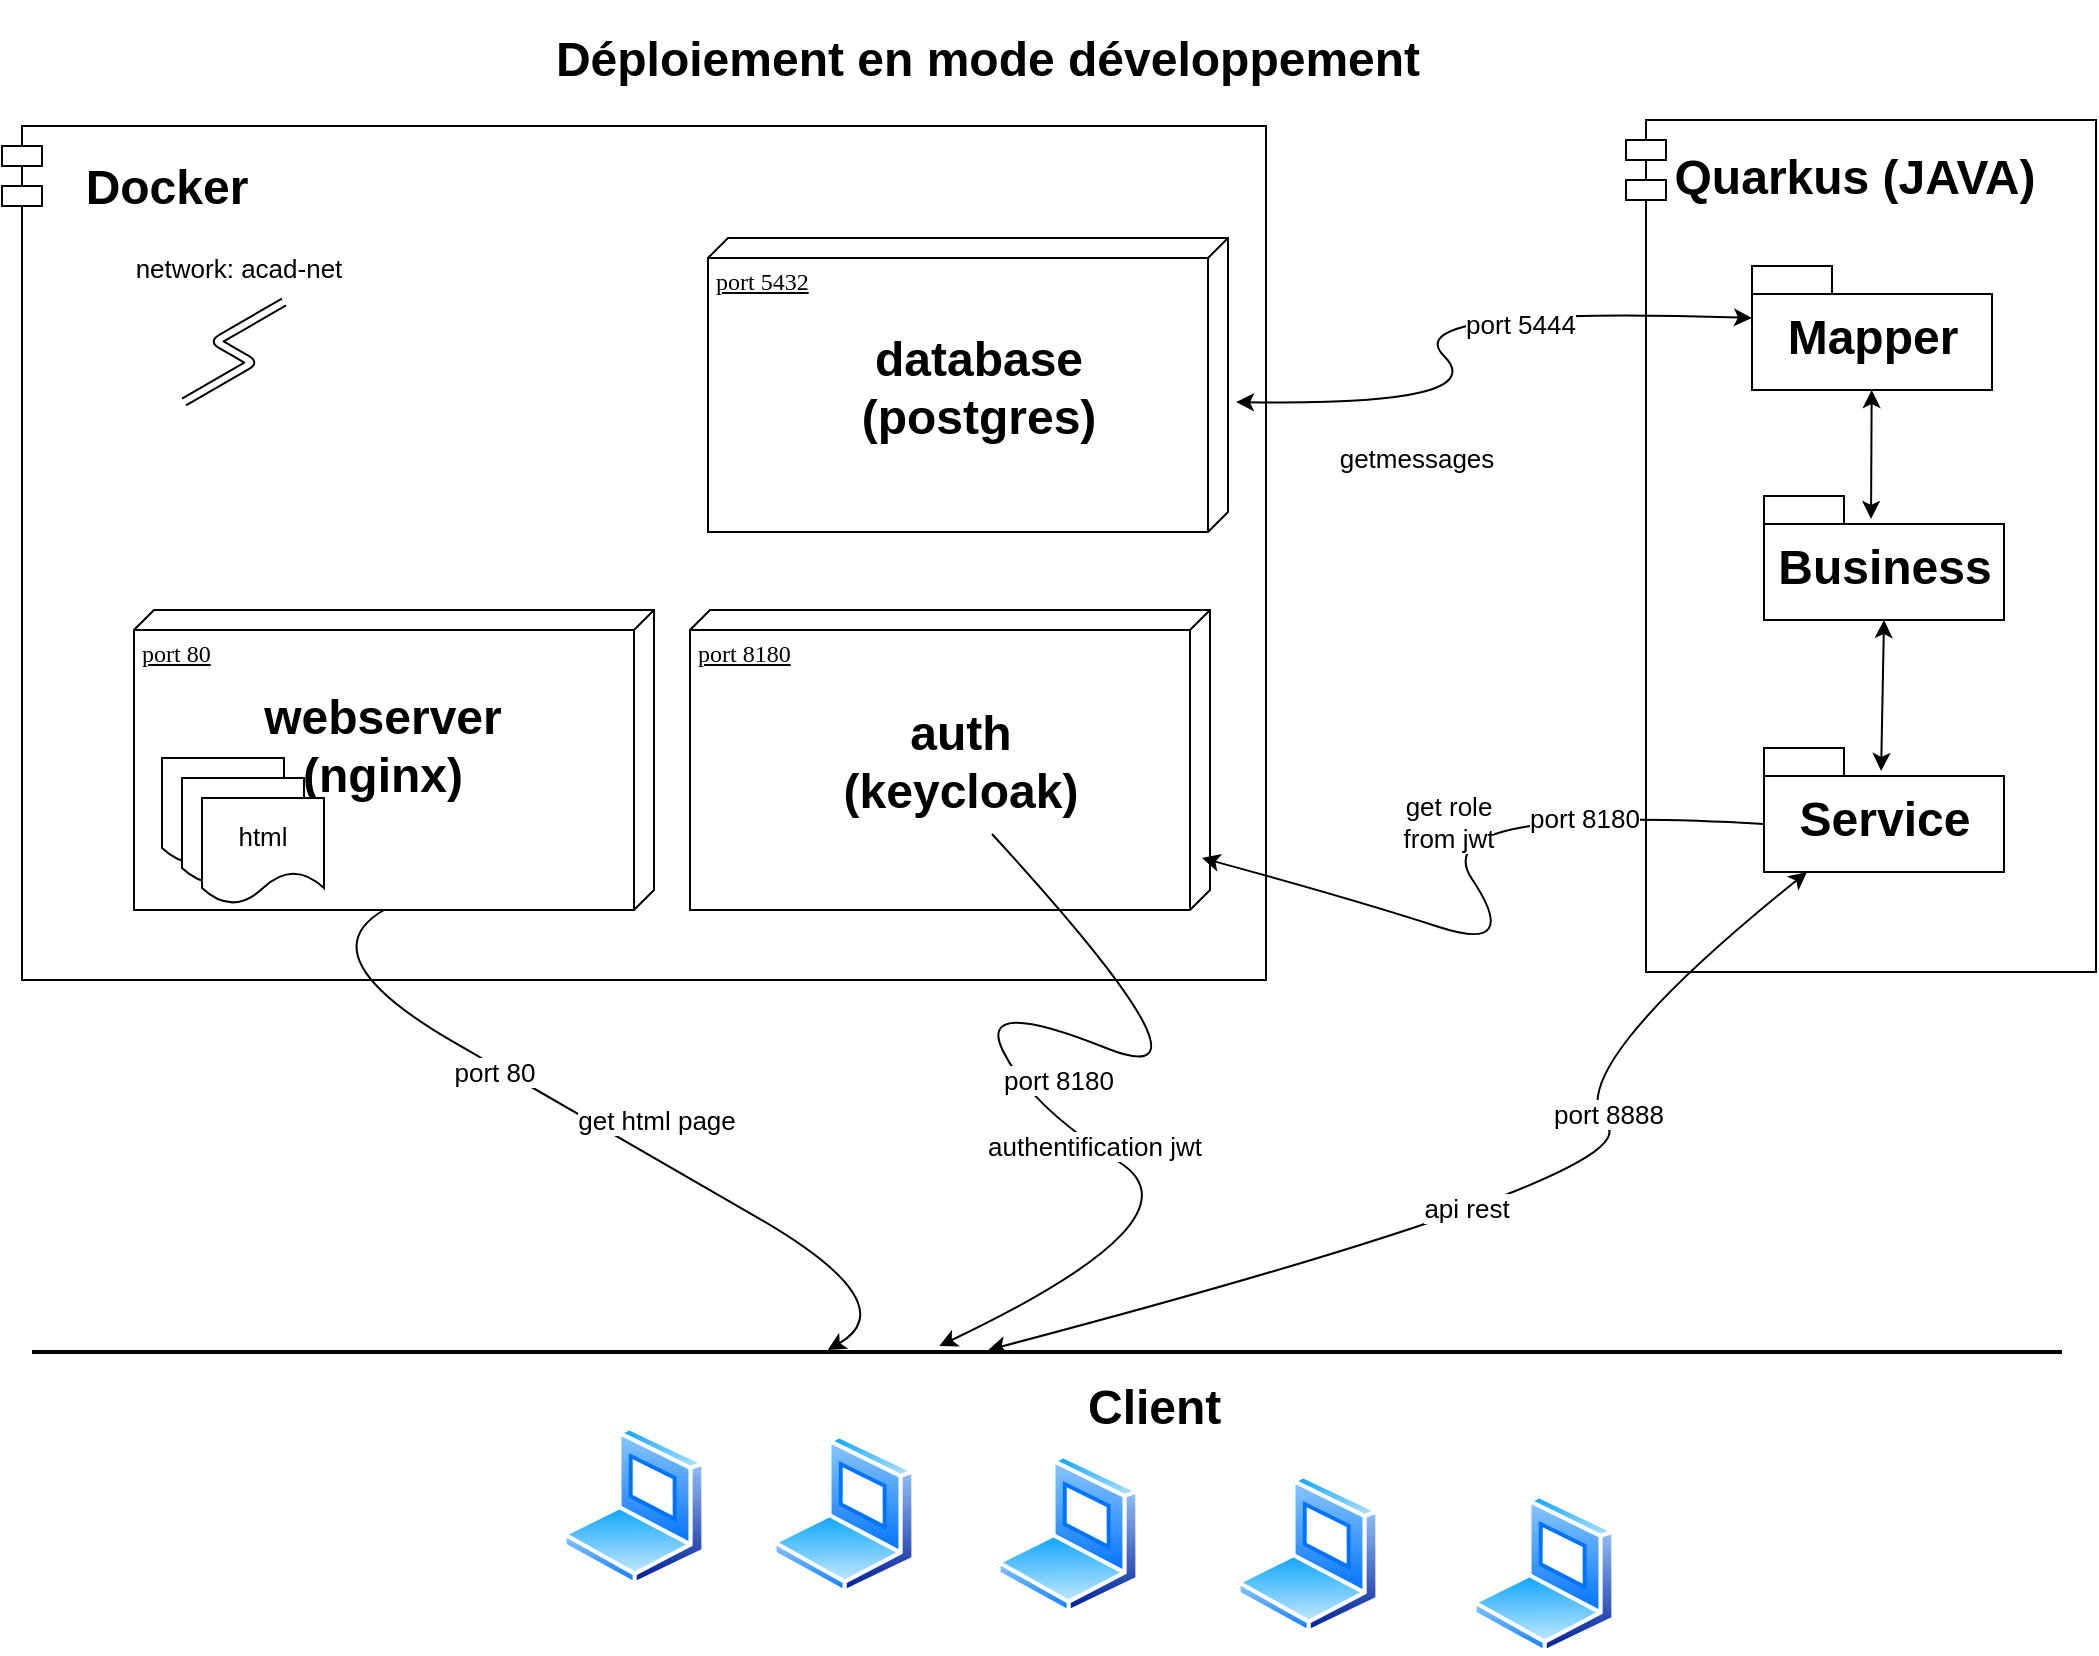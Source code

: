 <mxfile version="22.0.1" type="device">
  <diagram name="Page-1" id="5f0bae14-7c28-e335-631c-24af17079c00">
    <mxGraphModel dx="2460" dy="4218" grid="0" gridSize="10" guides="1" tooltips="1" connect="1" arrows="1" fold="1" page="1" pageScale="1" pageWidth="1100" pageHeight="850" background="#ffffff" math="0" shadow="0">
      <root>
        <mxCell id="0" />
        <mxCell id="1" parent="0" />
        <mxCell id="yrU8eHilq-g4TgwC7dAP-11" value="" style="aspect=fixed;perimeter=ellipsePerimeter;html=1;align=center;shadow=0;dashed=0;spacingTop=3;image;image=img/lib/active_directory/laptop_client.svg;" parent="1" vertex="1">
          <mxGeometry x="314" y="-1833" width="72" height="80" as="geometry" />
        </mxCell>
        <mxCell id="yrU8eHilq-g4TgwC7dAP-12" value="" style="aspect=fixed;perimeter=ellipsePerimeter;html=1;align=center;shadow=0;dashed=0;spacingTop=3;image;image=img/lib/active_directory/laptop_client.svg;" parent="1" vertex="1">
          <mxGeometry x="419" y="-1829" width="72" height="80" as="geometry" />
        </mxCell>
        <mxCell id="yrU8eHilq-g4TgwC7dAP-13" value="" style="aspect=fixed;perimeter=ellipsePerimeter;html=1;align=center;shadow=0;dashed=0;spacingTop=3;image;image=img/lib/active_directory/laptop_client.svg;" parent="1" vertex="1">
          <mxGeometry x="531" y="-1819" width="72" height="80" as="geometry" />
        </mxCell>
        <mxCell id="yrU8eHilq-g4TgwC7dAP-14" value="" style="aspect=fixed;perimeter=ellipsePerimeter;html=1;align=center;shadow=0;dashed=0;spacingTop=3;image;image=img/lib/active_directory/laptop_client.svg;" parent="1" vertex="1">
          <mxGeometry x="651" y="-1809" width="72" height="80" as="geometry" />
        </mxCell>
        <mxCell id="yrU8eHilq-g4TgwC7dAP-15" value="" style="aspect=fixed;perimeter=ellipsePerimeter;html=1;align=center;shadow=0;dashed=0;spacingTop=3;image;image=img/lib/active_directory/laptop_client.svg;" parent="1" vertex="1">
          <mxGeometry x="769" y="-1799" width="72" height="80" as="geometry" />
        </mxCell>
        <mxCell id="yrU8eHilq-g4TgwC7dAP-47" value="" style="line;strokeWidth=2;html=1;" parent="1" vertex="1">
          <mxGeometry x="49" y="-1875" width="1015" height="10" as="geometry" />
        </mxCell>
        <mxCell id="yrU8eHilq-g4TgwC7dAP-61" value="&lt;h1&gt;Client&lt;/h1&gt;" style="text;html=1;strokeColor=none;fillColor=none;spacing=5;spacingTop=-20;whiteSpace=wrap;overflow=hidden;rounded=0;" parent="1" vertex="1">
          <mxGeometry x="572" y="-1862" width="120" height="50" as="geometry" />
        </mxCell>
        <mxCell id="3eCkoaNS3KenDKIpcqia-1" value="" style="shape=module;align=left;spacingLeft=20;align=center;verticalAlign=top;" parent="1" vertex="1">
          <mxGeometry x="34" y="-2483" width="632" height="427" as="geometry" />
        </mxCell>
        <mxCell id="yrU8eHilq-g4TgwC7dAP-63" value="" style="endArrow=none;html=1;entryX=0;entryY=0;entryDx=150;entryDy=135;entryPerimeter=0;exitX=0.392;exitY=0.4;exitDx=0;exitDy=0;exitPerimeter=0;edgeStyle=isometricEdgeStyle;curved=1;startArrow=classic;startFill=1;" parent="1" source="yrU8eHilq-g4TgwC7dAP-47" target="39150e848f15840c-3" edge="1">
          <mxGeometry width="50" height="100" relative="1" as="geometry">
            <mxPoint x="426" y="-1933" as="sourcePoint" />
            <mxPoint x="478.8" y="-2033" as="targetPoint" />
          </mxGeometry>
        </mxCell>
        <mxCell id="3eCkoaNS3KenDKIpcqia-31" value="port 80" style="edgeLabel;html=1;align=center;verticalAlign=middle;resizable=0;points=[];fontSize=13;" parent="yrU8eHilq-g4TgwC7dAP-63" vertex="1" connectable="0">
          <mxGeometry x="-0.198" y="-3" relative="1" as="geometry">
            <mxPoint x="-95" y="-48" as="offset" />
          </mxGeometry>
        </mxCell>
        <mxCell id="3eCkoaNS3KenDKIpcqia-9" value="" style="group" parent="1" vertex="1" connectable="0">
          <mxGeometry x="378" y="-2241" width="260" height="150" as="geometry" />
        </mxCell>
        <mxCell id="3eCkoaNS3KenDKIpcqia-6" value="port 8180" style="verticalAlign=top;align=left;spacingTop=8;spacingLeft=2;spacingRight=12;shape=cube;size=10;direction=south;fontStyle=4;html=1;rounded=0;shadow=0;comic=0;labelBackgroundColor=none;strokeWidth=1;fontFamily=Verdana;fontSize=12" parent="3eCkoaNS3KenDKIpcqia-9" vertex="1">
          <mxGeometry width="260" height="150" as="geometry" />
        </mxCell>
        <mxCell id="3eCkoaNS3KenDKIpcqia-7" value="&lt;h1&gt;auth (keycloak)&lt;/h1&gt;" style="text;html=1;strokeColor=none;fillColor=none;spacing=5;spacingTop=-20;whiteSpace=wrap;overflow=hidden;rounded=0;align=center;" parent="3eCkoaNS3KenDKIpcqia-9" vertex="1">
          <mxGeometry x="62" y="42" width="147" height="70" as="geometry" />
        </mxCell>
        <mxCell id="3eCkoaNS3KenDKIpcqia-11" value="" style="group" parent="1" vertex="1" connectable="0">
          <mxGeometry x="387" y="-2427" width="260" height="147" as="geometry" />
        </mxCell>
        <mxCell id="3eCkoaNS3KenDKIpcqia-12" value="port 5432" style="verticalAlign=top;align=left;spacingTop=8;spacingLeft=2;spacingRight=12;shape=cube;size=10;direction=south;fontStyle=4;html=1;rounded=0;shadow=0;comic=0;labelBackgroundColor=none;strokeWidth=1;fontFamily=Verdana;fontSize=12" parent="3eCkoaNS3KenDKIpcqia-11" vertex="1">
          <mxGeometry width="260" height="147" as="geometry" />
        </mxCell>
        <mxCell id="3eCkoaNS3KenDKIpcqia-13" value="&lt;h1&gt;database (postgres)&lt;/h1&gt;" style="text;html=1;strokeColor=none;fillColor=none;spacing=5;spacingTop=-20;whiteSpace=wrap;overflow=hidden;rounded=0;align=center;" parent="3eCkoaNS3KenDKIpcqia-11" vertex="1">
          <mxGeometry x="62" y="41.16" width="147" height="68.6" as="geometry" />
        </mxCell>
        <mxCell id="yrU8eHilq-g4TgwC7dAP-57" value="&lt;b style=&quot;border-color: var(--border-color);&quot;&gt;&lt;font style=&quot;border-color: var(--border-color); font-size: 24px;&quot;&gt;Docker&lt;/font&gt;&lt;/b&gt;" style="text;html=1;resizable=0;autosize=1;align=center;verticalAlign=middle;points=[];fillColor=none;strokeColor=none;rounded=0;" parent="1" vertex="1">
          <mxGeometry x="66" y="-2473" width="99" height="41" as="geometry" />
        </mxCell>
        <mxCell id="3eCkoaNS3KenDKIpcqia-16" style="edgeStyle=orthogonalEdgeStyle;rounded=0;orthogonalLoop=1;jettySize=auto;html=1;exitX=0.5;exitY=1;exitDx=0;exitDy=0;fontSize=24;" parent="1" source="3eCkoaNS3KenDKIpcqia-1" target="3eCkoaNS3KenDKIpcqia-1" edge="1">
          <mxGeometry relative="1" as="geometry" />
        </mxCell>
        <mxCell id="3eCkoaNS3KenDKIpcqia-26" value="" style="group" parent="1" vertex="1" connectable="0">
          <mxGeometry x="846" y="-2486" width="235" height="426" as="geometry" />
        </mxCell>
        <mxCell id="3eCkoaNS3KenDKIpcqia-17" value="" style="shape=module;align=left;spacingLeft=20;align=center;verticalAlign=top;" parent="3eCkoaNS3KenDKIpcqia-26" vertex="1">
          <mxGeometry width="235" height="426" as="geometry" />
        </mxCell>
        <mxCell id="3eCkoaNS3KenDKIpcqia-18" value="&lt;span style=&quot;font-size: 24px;&quot;&gt;&lt;b&gt;Quarkus (JAVA)&lt;/b&gt;&lt;/span&gt;" style="text;html=1;resizable=0;autosize=1;align=center;verticalAlign=middle;points=[];fillColor=none;strokeColor=none;rounded=0;" parent="3eCkoaNS3KenDKIpcqia-26" vertex="1">
          <mxGeometry x="14" y="8" width="199" height="41" as="geometry" />
        </mxCell>
        <mxCell id="3eCkoaNS3KenDKIpcqia-19" value="Mapper" style="shape=folder;fontStyle=1;spacingTop=10;tabWidth=40;tabHeight=14;tabPosition=left;html=1;fontSize=24;" parent="3eCkoaNS3KenDKIpcqia-26" vertex="1">
          <mxGeometry x="63" y="73" width="120" height="62" as="geometry" />
        </mxCell>
        <mxCell id="3eCkoaNS3KenDKIpcqia-20" value="Business" style="shape=folder;fontStyle=1;spacingTop=10;tabWidth=40;tabHeight=14;tabPosition=left;html=1;fontSize=24;" parent="3eCkoaNS3KenDKIpcqia-26" vertex="1">
          <mxGeometry x="69" y="188" width="120" height="62" as="geometry" />
        </mxCell>
        <mxCell id="3eCkoaNS3KenDKIpcqia-21" value="Service" style="shape=folder;fontStyle=1;spacingTop=10;tabWidth=40;tabHeight=14;tabPosition=left;html=1;fontSize=24;" parent="3eCkoaNS3KenDKIpcqia-26" vertex="1">
          <mxGeometry x="69" y="314" width="120" height="62" as="geometry" />
        </mxCell>
        <mxCell id="3eCkoaNS3KenDKIpcqia-23" value="" style="endArrow=classic;startArrow=classic;html=1;rounded=0;fontSize=24;exitX=0.446;exitY=0.185;exitDx=0;exitDy=0;exitPerimeter=0;" parent="3eCkoaNS3KenDKIpcqia-26" source="3eCkoaNS3KenDKIpcqia-20" target="3eCkoaNS3KenDKIpcqia-19" edge="1">
          <mxGeometry width="50" height="50" relative="1" as="geometry">
            <mxPoint x="109" y="182" as="sourcePoint" />
            <mxPoint x="159" y="132" as="targetPoint" />
          </mxGeometry>
        </mxCell>
        <mxCell id="3eCkoaNS3KenDKIpcqia-24" value="" style="endArrow=classic;startArrow=classic;html=1;rounded=0;fontSize=24;exitX=0.488;exitY=0.185;exitDx=0;exitDy=0;exitPerimeter=0;entryX=0.5;entryY=1;entryDx=0;entryDy=0;entryPerimeter=0;" parent="3eCkoaNS3KenDKIpcqia-26" source="3eCkoaNS3KenDKIpcqia-21" target="3eCkoaNS3KenDKIpcqia-20" edge="1">
          <mxGeometry width="50" height="50" relative="1" as="geometry">
            <mxPoint x="134" y="318" as="sourcePoint" />
            <mxPoint x="136.324" y="249.53" as="targetPoint" />
          </mxGeometry>
        </mxCell>
        <mxCell id="3eCkoaNS3KenDKIpcqia-32" value="" style="curved=1;endArrow=classic;html=1;rounded=0;fontSize=13;exitX=0.471;exitY=0.4;exitDx=0;exitDy=0;exitPerimeter=0;startArrow=classic;startFill=1;" parent="1" source="yrU8eHilq-g4TgwC7dAP-47" target="3eCkoaNS3KenDKIpcqia-21" edge="1">
          <mxGeometry width="50" height="50" relative="1" as="geometry">
            <mxPoint x="811" y="-1959" as="sourcePoint" />
            <mxPoint x="861" y="-2009" as="targetPoint" />
            <Array as="points">
              <mxPoint x="861" y="-1959" />
              <mxPoint x="811" y="-2009" />
            </Array>
          </mxGeometry>
        </mxCell>
        <mxCell id="3eCkoaNS3KenDKIpcqia-34" value="port 8888" style="edgeLabel;html=1;align=center;verticalAlign=middle;resizable=0;points=[];fontSize=13;" parent="3eCkoaNS3KenDKIpcqia-32" vertex="1" connectable="0">
          <mxGeometry x="0.331" y="-4" relative="1" as="geometry">
            <mxPoint as="offset" />
          </mxGeometry>
        </mxCell>
        <mxCell id="3eCkoaNS3KenDKIpcqia-49" value="api rest" style="edgeLabel;html=1;align=center;verticalAlign=middle;resizable=0;points=[];fontSize=13;" parent="3eCkoaNS3KenDKIpcqia-32" vertex="1" connectable="0">
          <mxGeometry x="-0.138" y="8" relative="1" as="geometry">
            <mxPoint as="offset" />
          </mxGeometry>
        </mxCell>
        <mxCell id="3eCkoaNS3KenDKIpcqia-28" value="" style="curved=1;endArrow=none;html=1;rounded=0;fontSize=24;entryX=0;entryY=0;entryDx=0;entryDy=38;entryPerimeter=0;strokeColor=default;startArrow=classic;startFill=1;endFill=0;" parent="1" target="3eCkoaNS3KenDKIpcqia-21" edge="1">
          <mxGeometry width="50" height="50" relative="1" as="geometry">
            <mxPoint x="634" y="-2117" as="sourcePoint" />
            <mxPoint x="921" y="-2135" as="targetPoint" />
            <Array as="points">
              <mxPoint x="711" y="-2096" />
              <mxPoint x="794" y="-2069" />
              <mxPoint x="744" y="-2144" />
            </Array>
          </mxGeometry>
        </mxCell>
        <mxCell id="3eCkoaNS3KenDKIpcqia-29" value="&lt;font style=&quot;font-size: 13px;&quot;&gt;port 8180&lt;/font&gt;" style="edgeLabel;html=1;align=center;verticalAlign=middle;resizable=0;points=[];fontSize=24;" parent="3eCkoaNS3KenDKIpcqia-28" vertex="1" connectable="0">
          <mxGeometry x="0.382" y="-4" relative="1" as="geometry">
            <mxPoint x="42" y="-3" as="offset" />
          </mxGeometry>
        </mxCell>
        <mxCell id="3eCkoaNS3KenDKIpcqia-36" value="" style="endArrow=classic;html=1;fontSize=13;strokeColor=default;shape=link;edgeStyle=isometricEdgeStyle;" parent="1" edge="1">
          <mxGeometry width="50" height="50" relative="1" as="geometry">
            <mxPoint x="125" y="-2345" as="sourcePoint" />
            <mxPoint x="175" y="-2395" as="targetPoint" />
          </mxGeometry>
        </mxCell>
        <mxCell id="3eCkoaNS3KenDKIpcqia-38" value="&lt;font style=&quot;font-size: 13px;&quot;&gt;network: acad-net&lt;/font&gt;" style="edgeLabel;html=1;align=center;verticalAlign=middle;resizable=0;points=[];fontSize=24;" parent="1" vertex="1" connectable="0">
          <mxGeometry x="152.002" y="-2414.996" as="geometry" />
        </mxCell>
        <mxCell id="3eCkoaNS3KenDKIpcqia-42" value="" style="group" parent="1" vertex="1" connectable="0">
          <mxGeometry x="100" y="-2241" width="260" height="155" as="geometry" />
        </mxCell>
        <mxCell id="3eCkoaNS3KenDKIpcqia-4" value="" style="group" parent="3eCkoaNS3KenDKIpcqia-42" vertex="1" connectable="0">
          <mxGeometry width="260" height="155" as="geometry" />
        </mxCell>
        <mxCell id="39150e848f15840c-3" value="port 80" style="verticalAlign=top;align=left;spacingTop=8;spacingLeft=2;spacingRight=12;shape=cube;size=10;direction=south;fontStyle=4;html=1;rounded=0;shadow=0;comic=0;labelBackgroundColor=none;strokeWidth=1;fontFamily=Verdana;fontSize=12" parent="3eCkoaNS3KenDKIpcqia-4" vertex="1">
          <mxGeometry width="260" height="150" as="geometry" />
        </mxCell>
        <mxCell id="yrU8eHilq-g4TgwC7dAP-56" value="&lt;h1 style=&quot;text-align: center;&quot;&gt;webserver (nginx)&lt;/h1&gt;&lt;div&gt;&lt;br&gt;&lt;/div&gt;" style="text;html=1;strokeColor=none;fillColor=none;spacing=5;spacingTop=-20;whiteSpace=wrap;overflow=hidden;rounded=0;" parent="3eCkoaNS3KenDKIpcqia-4" vertex="1">
          <mxGeometry x="50" y="34" width="147" height="70" as="geometry" />
        </mxCell>
        <mxCell id="3eCkoaNS3KenDKIpcqia-39" value="" style="shape=document;whiteSpace=wrap;html=1;boundedLbl=1;fontSize=13;" parent="3eCkoaNS3KenDKIpcqia-4" vertex="1">
          <mxGeometry x="14" y="74" width="61" height="53" as="geometry" />
        </mxCell>
        <mxCell id="3eCkoaNS3KenDKIpcqia-40" value="" style="shape=document;whiteSpace=wrap;html=1;boundedLbl=1;fontSize=13;" parent="3eCkoaNS3KenDKIpcqia-42" vertex="1">
          <mxGeometry x="24" y="84" width="61" height="53" as="geometry" />
        </mxCell>
        <mxCell id="3eCkoaNS3KenDKIpcqia-41" value="html" style="shape=document;whiteSpace=wrap;html=1;boundedLbl=1;fontSize=13;" parent="3eCkoaNS3KenDKIpcqia-42" vertex="1">
          <mxGeometry x="34" y="94" width="61" height="53" as="geometry" />
        </mxCell>
        <mxCell id="3eCkoaNS3KenDKIpcqia-44" value="port 8180" style="curved=1;endArrow=none;html=1;fontSize=13;strokeColor=default;exitX=0.442;exitY=0.2;exitDx=0;exitDy=0;exitPerimeter=0;startArrow=classic;startFill=1;endFill=0;" parent="1" edge="1">
          <mxGeometry x="0.161" y="-24" width="50" height="50" relative="1" as="geometry">
            <mxPoint x="502.63" y="-1873" as="sourcePoint" />
            <mxPoint x="529" y="-2129" as="targetPoint" />
            <Array as="points">
              <mxPoint x="637" y="-1937" />
              <mxPoint x="548" y="-1993" />
              <mxPoint x="521" y="-2048" />
              <mxPoint x="651" y="-1996" />
            </Array>
            <mxPoint as="offset" />
          </mxGeometry>
        </mxCell>
        <mxCell id="3eCkoaNS3KenDKIpcqia-48" value="authentification jwt" style="edgeLabel;html=1;align=center;verticalAlign=middle;resizable=0;points=[];fontSize=13;" parent="3eCkoaNS3KenDKIpcqia-44" vertex="1" connectable="0">
          <mxGeometry x="-0.319" relative="1" as="geometry">
            <mxPoint as="offset" />
          </mxGeometry>
        </mxCell>
        <mxCell id="2AnJBe_gp9e3XgDr-_-7-2" value="getmessages" style="edgeLabel;html=1;align=center;verticalAlign=middle;resizable=0;points=[];fontSize=13;" parent="3eCkoaNS3KenDKIpcqia-44" vertex="1" connectable="0">
          <mxGeometry x="-0.319" relative="1" as="geometry">
            <mxPoint x="161" y="-344" as="offset" />
          </mxGeometry>
        </mxCell>
        <mxCell id="3eCkoaNS3KenDKIpcqia-47" value="get html page" style="edgeLabel;html=1;align=center;verticalAlign=middle;resizable=0;points=[];fontSize=13;" parent="1" vertex="1" connectable="0">
          <mxGeometry x="360.999" y="-1985.998" as="geometry" />
        </mxCell>
        <mxCell id="3eCkoaNS3KenDKIpcqia-53" value="get role&lt;br&gt;from jwt" style="edgeLabel;html=1;align=center;verticalAlign=middle;resizable=0;points=[];fontSize=13;" parent="1" vertex="1" connectable="0">
          <mxGeometry x="796.997" y="-1941.0" as="geometry">
            <mxPoint x="-40" y="-194" as="offset" />
          </mxGeometry>
        </mxCell>
        <mxCell id="3eCkoaNS3KenDKIpcqia-25" value="" style="curved=1;endArrow=classic;html=1;rounded=0;fontSize=24;entryX=0;entryY=0;entryDx=0;entryDy=26;entryPerimeter=0;startArrow=classic;startFill=1;" parent="1" target="3eCkoaNS3KenDKIpcqia-19" edge="1">
          <mxGeometry width="50" height="50" relative="1" as="geometry">
            <mxPoint x="651" y="-2345" as="sourcePoint" />
            <mxPoint x="780" y="-2393" as="targetPoint" />
            <Array as="points">
              <mxPoint x="780" y="-2343" />
              <mxPoint x="730" y="-2393" />
            </Array>
          </mxGeometry>
        </mxCell>
        <mxCell id="3eCkoaNS3KenDKIpcqia-27" value="&lt;font style=&quot;font-size: 13px;&quot;&gt;port 5444&lt;/font&gt;" style="edgeLabel;html=1;align=center;verticalAlign=middle;resizable=0;points=[];fontSize=24;" parent="3eCkoaNS3KenDKIpcqia-25" vertex="1" connectable="0">
          <mxGeometry x="0.382" y="-4" relative="1" as="geometry">
            <mxPoint x="1" as="offset" />
          </mxGeometry>
        </mxCell>
        <mxCell id="gTeQ_BROfKBPYruojfau-2" value="&lt;h1&gt;Déploiement en mode développement&lt;/h1&gt;" style="text;html=1;strokeColor=none;fillColor=none;spacing=5;spacingTop=-20;whiteSpace=wrap;overflow=hidden;rounded=0;align=center;" parent="1" vertex="1">
          <mxGeometry x="282" y="-2536" width="490" height="40" as="geometry" />
        </mxCell>
      </root>
    </mxGraphModel>
  </diagram>
</mxfile>
